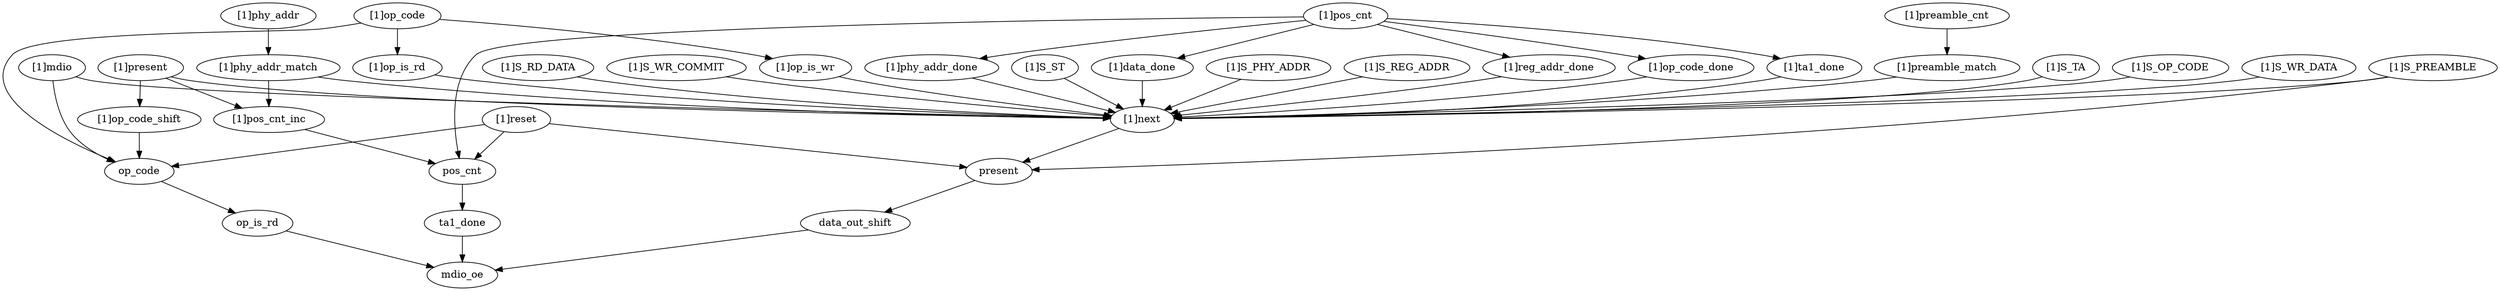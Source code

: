 strict digraph "" {
	"[1]present"	 [complexity=8,
		importance=0.153326055168,
		rank=0.019165756896];
	"[1]op_code_shift"	 [complexity=7,
		importance=0.0741588804177,
		rank=0.010594125774];
	"[1]present" -> "[1]op_code_shift";
	"[1]next"	 [complexity=9,
		importance=0.243621095289,
		rank=0.0270690105877];
	"[1]present" -> "[1]next";
	"[1]pos_cnt_inc"	 [complexity=9,
		importance=0.0850810114031,
		rank=0.00945344571146];
	"[1]present" -> "[1]pos_cnt_inc";
	"[1]op_code_done"	 [complexity=13,
		importance=0.257826852111,
		rank=0.0198328347777];
	"[1]op_code_done" -> "[1]next";
	data_out_shift	 [complexity=4,
		importance=0.0330733418677,
		rank=0.00826833546692];
	mdio_oe	 [complexity=0,
		importance=0.0191581883282,
		rank=0.0];
	data_out_shift -> mdio_oe;
	"[1]phy_addr"	 [complexity=13,
		importance=0.53381727557,
		rank=0.0410628673515];
	"[1]phy_addr_match"	 [complexity=10,
		importance=0.506369641527,
		rank=0.0506369641527];
	"[1]phy_addr" -> "[1]phy_addr_match";
	"[1]S_ST"	 [complexity=14,
		importance=0.255886613839,
		rank=0.0182776152742];
	"[1]S_ST" -> "[1]next";
	"[1]op_is_wr"	 [complexity=15,
		importance=0.260003773017,
		rank=0.0173335848678];
	"[1]op_is_wr" -> "[1]next";
	op_code	 [complexity=6,
		importance=0.0602437268783,
		rank=0.0100406211464];
	"[1]op_code_shift" -> op_code;
	"[1]S_PHY_ADDR"	 [complexity=17,
		importance=0.499507709129,
		rank=0.0293828064193];
	"[1]S_PHY_ADDR" -> "[1]next";
	present	 [complexity=5,
		importance=0.112240516618,
		rank=0.0224481033236];
	"[1]next" -> present;
	"[1]mdio"	 [complexity=9,
		importance=0.0725092454286,
		rank=0.0080565828254];
	"[1]mdio" -> "[1]next";
	"[1]mdio" -> op_code;
	"[1]S_REG_ADDR"	 [complexity=17,
		importance=0.499507709129,
		rank=0.0293828064193];
	"[1]S_REG_ADDR" -> "[1]next";
	"[1]ta1_done"	 [complexity=10,
		importance=0.257826852111,
		rank=0.0257826852111];
	"[1]ta1_done" -> "[1]next";
	"[1]preamble_cnt"	 [complexity=16,
		importance=0.286241195854,
		rank=0.0178900747409];
	"[1]preamble_match"	 [complexity=14,
		importance=0.261957624972,
		rank=0.0187112589265];
	"[1]preamble_cnt" -> "[1]preamble_match";
	ta1_done	 [complexity=4,
		importance=0.0333639451498,
		rank=0.00834098628744];
	ta1_done -> mdio_oe;
	"[1]reset"	 [complexity=7,
		importance=0.132752972307,
		rank=0.0189647103296];
	pos_cnt	 [complexity=6,
		importance=0.0605267483839,
		rank=0.0100877913973];
	"[1]reset" -> pos_cnt;
	"[1]reset" -> present;
	"[1]reset" -> op_code;
	"[1]phy_addr_done"	 [complexity=13,
		importance=0.257826852111,
		rank=0.0198328347777];
	"[1]phy_addr_done" -> "[1]next";
	"[1]data_done"	 [complexity=17,
		importance=0.5014479474,
		rank=0.0294969380823];
	"[1]data_done" -> "[1]next";
	pos_cnt -> ta1_done;
	"[1]op_is_rd"	 [complexity=15,
		importance=0.260003773017,
		rank=0.0173335848678];
	"[1]op_is_rd" -> "[1]next";
	"[1]preamble_match" -> "[1]next";
	"[1]S_TA"	 [complexity=13,
		importance=0.255886613839,
		rank=0.01968358568];
	"[1]S_TA" -> "[1]next";
	"[1]pos_cnt_inc" -> pos_cnt;
	"[1]op_code"	 [complexity=9,
		importance=0.0849465877,
		rank=0.00943850974444];
	"[1]op_code" -> "[1]op_is_wr";
	"[1]op_code" -> "[1]op_is_rd";
	"[1]op_code" -> op_code;
	"[1]S_OP_CODE"	 [complexity=17,
		importance=0.499507709129,
		rank=0.0293828064193];
	"[1]S_OP_CODE" -> "[1]next";
	"[1]S_WR_DATA"	 [complexity=19,
		importance=0.499507709129,
		rank=0.0262898794278];
	"[1]S_WR_DATA" -> "[1]next";
	present -> data_out_shift;
	op_is_rd	 [complexity=4,
		importance=0.0355408660566,
		rank=0.00888521651414];
	op_is_rd -> mdio_oe;
	"[1]S_PREAMBLE"	 [complexity=32,
		importance=1.47399209029,
		rank=0.0460622528214];
	"[1]S_PREAMBLE" -> "[1]next";
	"[1]S_PREAMBLE" -> present;
	"[1]pos_cnt"	 [complexity=12,
		importance=0.284989655345,
		rank=0.0237491379454];
	"[1]pos_cnt" -> "[1]op_code_done";
	"[1]pos_cnt" -> "[1]ta1_done";
	"[1]pos_cnt" -> "[1]phy_addr_done";
	"[1]pos_cnt" -> "[1]data_done";
	"[1]pos_cnt" -> pos_cnt;
	"[1]reg_addr_done"	 [complexity=13,
		importance=0.257826852111,
		rank=0.0198328347777];
	"[1]pos_cnt" -> "[1]reg_addr_done";
	"[1]S_RD_DATA"	 [complexity=19,
		importance=0.499507709129,
		rank=0.0262898794278];
	"[1]S_RD_DATA" -> "[1]next";
	"[1]reg_addr_done" -> "[1]next";
	"[1]phy_addr_match" -> "[1]next";
	"[1]phy_addr_match" -> "[1]pos_cnt_inc";
	op_code -> op_is_rd;
	"[1]S_WR_COMMIT"	 [complexity=13,
		importance=0.255886613839,
		rank=0.01968358568];
	"[1]S_WR_COMMIT" -> "[1]next";
}

